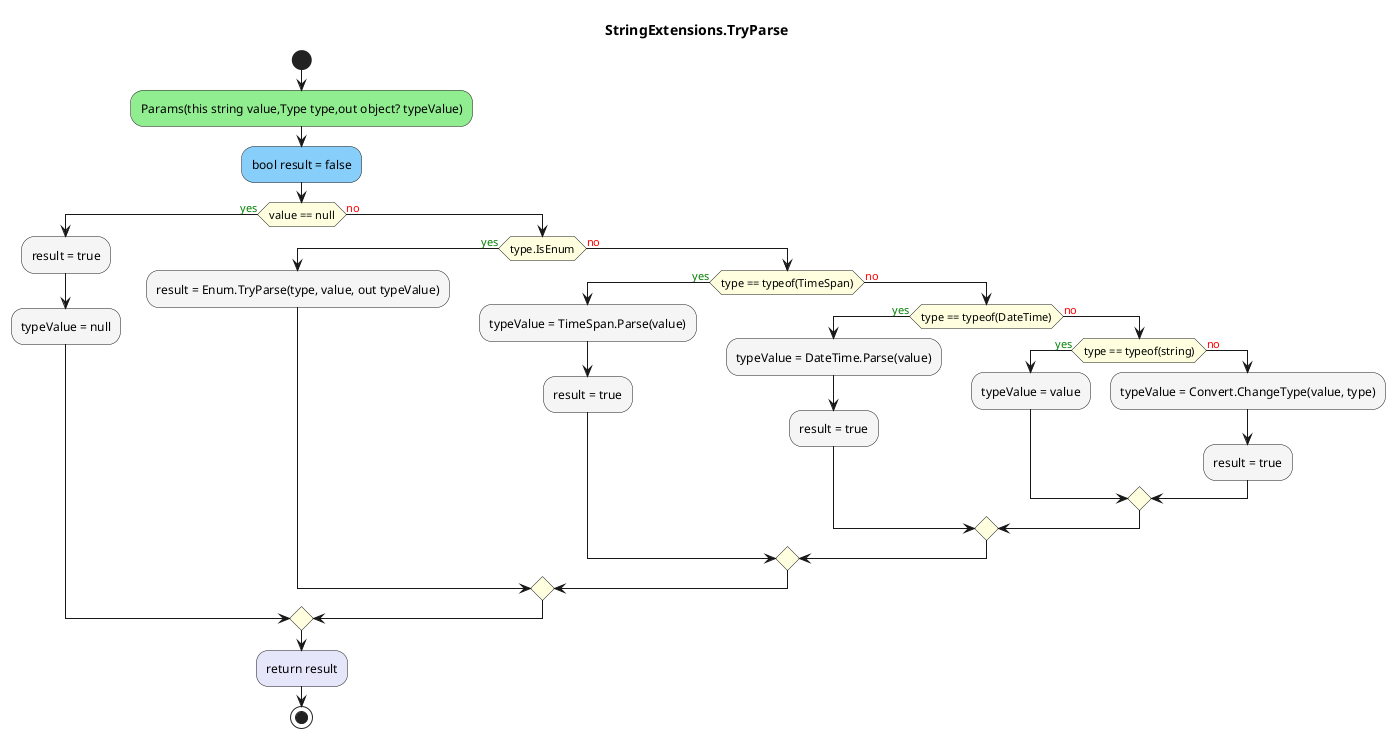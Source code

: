 @startuml StringExtensions.TryParse
title StringExtensions.TryParse
start
#LightGreen:Params(this string value,Type type,out object? typeValue);
#LightSkyBlue:bool result = false;
#LightYellow:if (value == null) then (<color:green>yes)
        #WhiteSmoke:result = true;
        #WhiteSmoke:typeValue = null;
    else (<color:red>no)
        #LightYellow:if (type.IsEnum) then (<color:green>yes)
                #WhiteSmoke:result = Enum.TryParse(type, value, out typeValue);
            else (<color:red>no)
                #LightYellow:if (type == typeof(TimeSpan)) then (<color:green>yes)
                        #WhiteSmoke:typeValue = TimeSpan.Parse(value);
                        #WhiteSmoke:result = true;
                    else (<color:red>no)
                        #LightYellow:if (type == typeof(DateTime)) then (<color:green>yes)
                                #WhiteSmoke:typeValue = DateTime.Parse(value);
                                #WhiteSmoke:result = true;
                            else (<color:red>no)
                                #LightYellow:if (type == typeof(string)) then (<color:green>yes)
                                        #WhiteSmoke:typeValue = value;
                                    else (<color:red>no)
                                            #WhiteSmoke:typeValue = Convert.ChangeType(value, type);
                                            #WhiteSmoke:result = true;
                                endif
                        endif
                endif
        endif
endif
#Lavender:return result;
stop
@enduml
